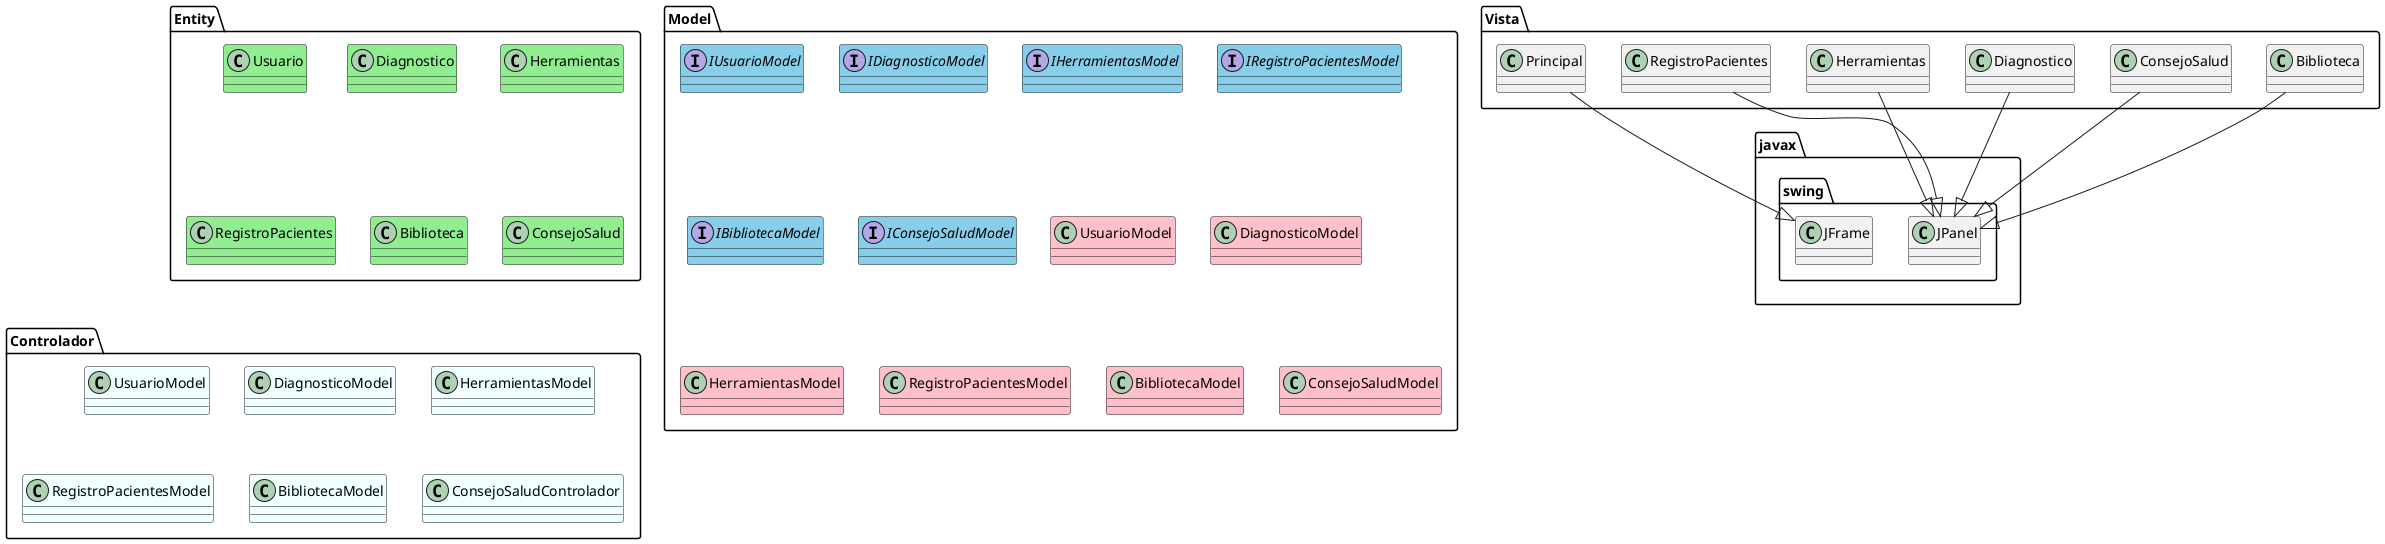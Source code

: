 @startuml
class Entity.Usuario #lightgreen{


}
class Entity.Diagnostico #lightgreen{

}
class Entity.Herramientas #lightgreen{

}

class Entity.RegistroPacientes #lightgreen{

}

class Entity.Biblioteca #lightgreen{

}

class Entity.ConsejoSalud #lightgreen{

}

interface Model.IUsuarioModel #skyblue{

}

interface Model.IDiagnosticoModel #skyblue{

}
interface Model.IHerramientasModel #skyblue{

}

interface Model.IRegistroPacientesModel #skyblue{

}

interface Model.IBibliotecaModel #skyblue{

}

interface Model.IConsejoSaludModel #skyblue{

}


class Model.UsuarioModel #pink{

}

class Model.DiagnosticoModel #pink{

}
class Model.HerramientasModel #pink{

}

class Model.RegistroPacientesModel #pink{

}

class Model.BibliotecaModel #pink{

}

class Model.ConsejoSaludModel #pink{

}
class Controlador.UsuarioModel #azure{

}

class Controlador.DiagnosticoModel #azure{

}
class Controlador.HerramientasModel #azure{

}

class Controlador.RegistroPacientesModel #azure{

}

class Controlador.BibliotecaModel #azure{

}

class Controlador.ConsejoSaludControlador #azure{

}

class Vista.Biblioteca{

}
class Vista.ConsejoSalud{

}
class Vista.Diagnostico{

}
class Vista.Herramientas{

}
class Vista.Principal{

}
class Vista.RegistroPacientes{

}
class javax.swing.JFrame
class javax.swing.JPanel

Vista.Biblioteca --|> javax.swing.JPanel
Vista.ConsejoSalud --|> javax.swing.JPanel
Vista.Diagnostico --|> javax.swing.JPanel
Vista.Herramientas --|> javax.swing.JPanel
Vista.RegistroPacientes --|> javax.swing.JPanel
Vista.Principal --|> javax.swing.JFrame
@enduml